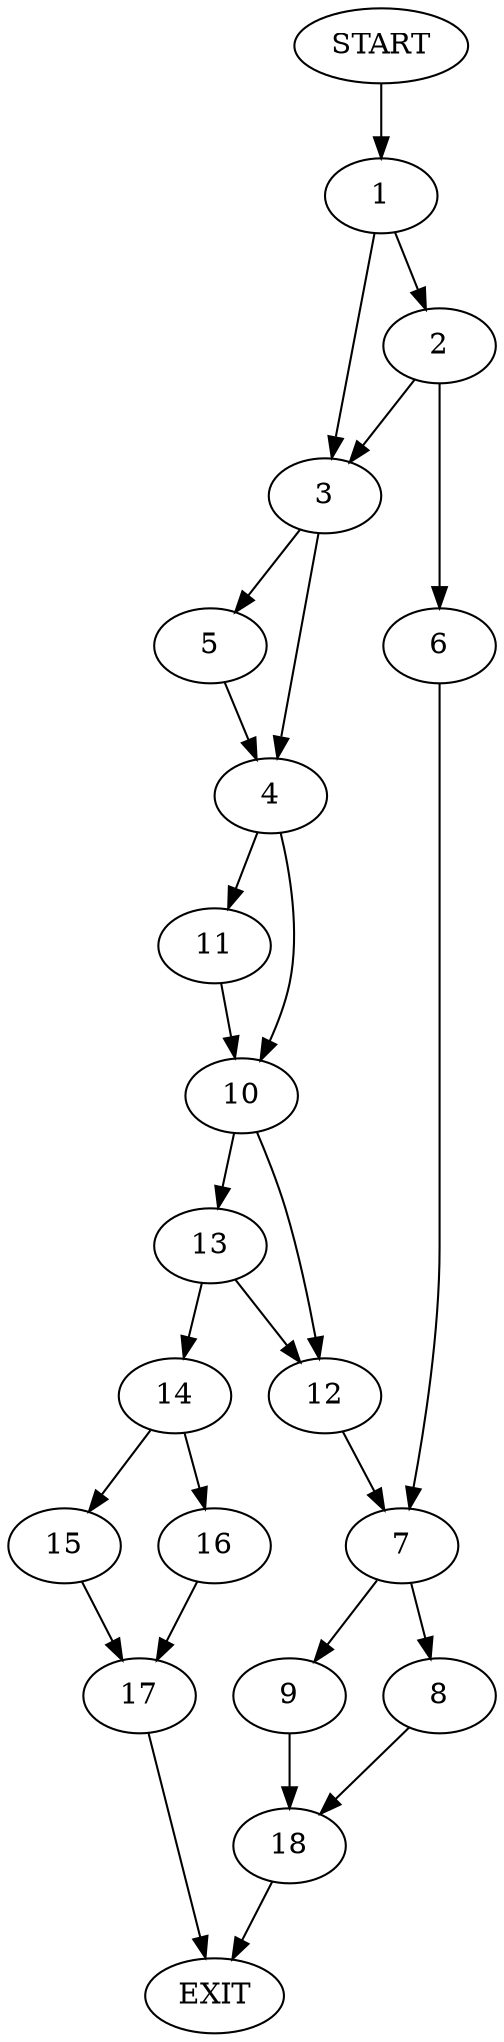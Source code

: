 digraph {
0 [label="START"]
19 [label="EXIT"]
0 -> 1
1 -> 2
1 -> 3
3 -> 4
3 -> 5
2 -> 6
2 -> 3
6 -> 7
7 -> 8
7 -> 9
4 -> 10
4 -> 11
5 -> 4
11 -> 10
10 -> 12
10 -> 13
13 -> 14
13 -> 12
12 -> 7
14 -> 15
14 -> 16
16 -> 17
15 -> 17
17 -> 19
8 -> 18
9 -> 18
18 -> 19
}
